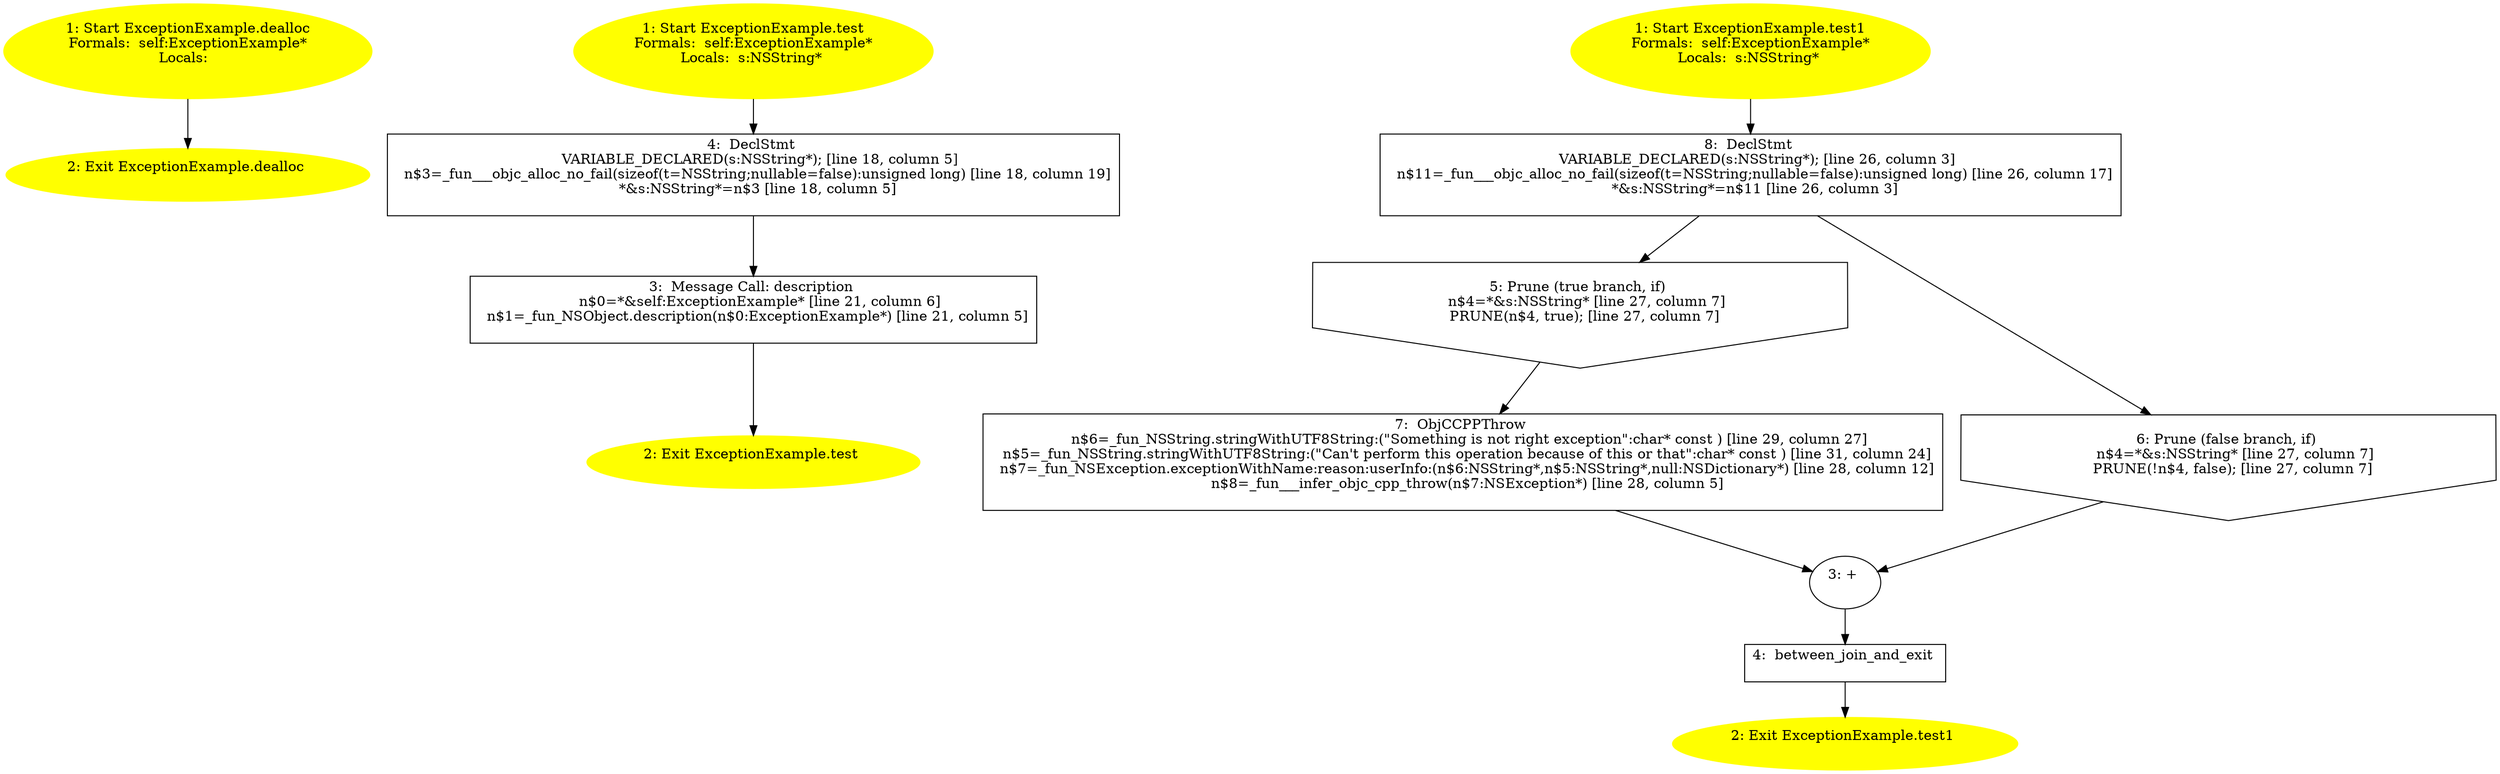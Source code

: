 /* @generated */
digraph cfg {
"dealloc#ExceptionExample#[instanc.4ef0b48f7d80dda6_1" [label="1: Start ExceptionExample.dealloc\nFormals:  self:ExceptionExample*\nLocals:  \n  " color=yellow style=filled]
	

	 "dealloc#ExceptionExample#[instanc.4ef0b48f7d80dda6_1" -> "dealloc#ExceptionExample#[instanc.4ef0b48f7d80dda6_2" ;
"dealloc#ExceptionExample#[instanc.4ef0b48f7d80dda6_2" [label="2: Exit ExceptionExample.dealloc \n  " color=yellow style=filled]
	

"test#ExceptionExample#[instance].8931bcda75f7d6f0_1" [label="1: Start ExceptionExample.test\nFormals:  self:ExceptionExample*\nLocals:  s:NSString* \n  " color=yellow style=filled]
	

	 "test#ExceptionExample#[instance].8931bcda75f7d6f0_1" -> "test#ExceptionExample#[instance].8931bcda75f7d6f0_4" ;
"test#ExceptionExample#[instance].8931bcda75f7d6f0_2" [label="2: Exit ExceptionExample.test \n  " color=yellow style=filled]
	

"test#ExceptionExample#[instance].8931bcda75f7d6f0_3" [label="3:  Message Call: description \n   n$0=*&self:ExceptionExample* [line 21, column 6]\n  n$1=_fun_NSObject.description(n$0:ExceptionExample*) [line 21, column 5]\n " shape="box"]
	

	 "test#ExceptionExample#[instance].8931bcda75f7d6f0_3" -> "test#ExceptionExample#[instance].8931bcda75f7d6f0_2" ;
"test#ExceptionExample#[instance].8931bcda75f7d6f0_4" [label="4:  DeclStmt \n   VARIABLE_DECLARED(s:NSString*); [line 18, column 5]\n  n$3=_fun___objc_alloc_no_fail(sizeof(t=NSString;nullable=false):unsigned long) [line 18, column 19]\n  *&s:NSString*=n$3 [line 18, column 5]\n " shape="box"]
	

	 "test#ExceptionExample#[instance].8931bcda75f7d6f0_4" -> "test#ExceptionExample#[instance].8931bcda75f7d6f0_3" ;
"test1#ExceptionExample#[instance].a03ebc2a7c41ec04_1" [label="1: Start ExceptionExample.test1\nFormals:  self:ExceptionExample*\nLocals:  s:NSString* \n  " color=yellow style=filled]
	

	 "test1#ExceptionExample#[instance].a03ebc2a7c41ec04_1" -> "test1#ExceptionExample#[instance].a03ebc2a7c41ec04_8" ;
"test1#ExceptionExample#[instance].a03ebc2a7c41ec04_2" [label="2: Exit ExceptionExample.test1 \n  " color=yellow style=filled]
	

"test1#ExceptionExample#[instance].a03ebc2a7c41ec04_3" [label="3: + \n  " ]
	

	 "test1#ExceptionExample#[instance].a03ebc2a7c41ec04_3" -> "test1#ExceptionExample#[instance].a03ebc2a7c41ec04_4" ;
"test1#ExceptionExample#[instance].a03ebc2a7c41ec04_4" [label="4:  between_join_and_exit \n  " shape="box"]
	

	 "test1#ExceptionExample#[instance].a03ebc2a7c41ec04_4" -> "test1#ExceptionExample#[instance].a03ebc2a7c41ec04_2" ;
"test1#ExceptionExample#[instance].a03ebc2a7c41ec04_5" [label="5: Prune (true branch, if) \n   n$4=*&s:NSString* [line 27, column 7]\n  PRUNE(n$4, true); [line 27, column 7]\n " shape="invhouse"]
	

	 "test1#ExceptionExample#[instance].a03ebc2a7c41ec04_5" -> "test1#ExceptionExample#[instance].a03ebc2a7c41ec04_7" ;
"test1#ExceptionExample#[instance].a03ebc2a7c41ec04_6" [label="6: Prune (false branch, if) \n   n$4=*&s:NSString* [line 27, column 7]\n  PRUNE(!n$4, false); [line 27, column 7]\n " shape="invhouse"]
	

	 "test1#ExceptionExample#[instance].a03ebc2a7c41ec04_6" -> "test1#ExceptionExample#[instance].a03ebc2a7c41ec04_3" ;
"test1#ExceptionExample#[instance].a03ebc2a7c41ec04_7" [label="7:  ObjCCPPThrow \n   n$6=_fun_NSString.stringWithUTF8String:(\"Something is not right exception\":char* const ) [line 29, column 27]\n  n$5=_fun_NSString.stringWithUTF8String:(\"Can't perform this operation because of this or that\":char* const ) [line 31, column 24]\n  n$7=_fun_NSException.exceptionWithName:reason:userInfo:(n$6:NSString*,n$5:NSString*,null:NSDictionary*) [line 28, column 12]\n  n$8=_fun___infer_objc_cpp_throw(n$7:NSException*) [line 28, column 5]\n " shape="box"]
	

	 "test1#ExceptionExample#[instance].a03ebc2a7c41ec04_7" -> "test1#ExceptionExample#[instance].a03ebc2a7c41ec04_3" ;
"test1#ExceptionExample#[instance].a03ebc2a7c41ec04_8" [label="8:  DeclStmt \n   VARIABLE_DECLARED(s:NSString*); [line 26, column 3]\n  n$11=_fun___objc_alloc_no_fail(sizeof(t=NSString;nullable=false):unsigned long) [line 26, column 17]\n  *&s:NSString*=n$11 [line 26, column 3]\n " shape="box"]
	

	 "test1#ExceptionExample#[instance].a03ebc2a7c41ec04_8" -> "test1#ExceptionExample#[instance].a03ebc2a7c41ec04_5" ;
	 "test1#ExceptionExample#[instance].a03ebc2a7c41ec04_8" -> "test1#ExceptionExample#[instance].a03ebc2a7c41ec04_6" ;
}

